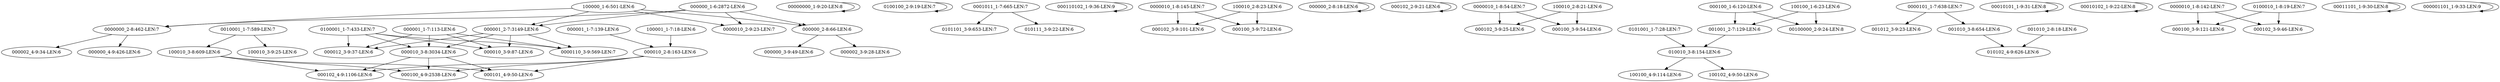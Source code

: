 digraph G {
    "100000_1-6:501-LEN:6" -> "0000000_2-8:462-LEN:7";
    "100000_1-6:501-LEN:6" -> "0000010_2-9:23-LEN:7";
    "100000_1-6:501-LEN:6" -> "000001_2-7:3149-LEN:6";
    "100000_1-6:501-LEN:6" -> "000000_2-8:66-LEN:6";
    "000000_1-6:2872-LEN:6" -> "0000000_2-8:462-LEN:7";
    "000000_1-6:2872-LEN:6" -> "0000010_2-9:23-LEN:7";
    "000000_1-6:2872-LEN:6" -> "000001_2-7:3149-LEN:6";
    "000000_1-6:2872-LEN:6" -> "000000_2-8:66-LEN:6";
    "00000000_1-9:20-LEN:8" -> "00000000_1-9:20-LEN:8";
    "0100100_2-9:19-LEN:7" -> "0100100_2-9:19-LEN:7";
    "0000000_2-8:462-LEN:7" -> "000002_4-9:34-LEN:6";
    "0000000_2-8:462-LEN:7" -> "000000_4-9:426-LEN:6";
    "0001011_1-7:665-LEN:7" -> "0101101_3-9:653-LEN:7";
    "0001011_1-7:665-LEN:7" -> "010111_3-9:22-LEN:6";
    "000001_1-7:113-LEN:6" -> "0000110_3-9:569-LEN:7";
    "000001_1-7:113-LEN:6" -> "000012_3-9:37-LEN:6";
    "000001_1-7:113-LEN:6" -> "000010_3-8:3034-LEN:6";
    "000001_1-7:113-LEN:6" -> "000010_3-9:87-LEN:6";
    "000110102_1-9:36-LEN:9" -> "000110102_1-9:36-LEN:9";
    "0000010_1-8:145-LEN:7" -> "000102_3-9:101-LEN:6";
    "0000010_1-8:145-LEN:7" -> "000100_3-9:72-LEN:6";
    "000000_2-8:18-LEN:6" -> "000000_2-8:18-LEN:6";
    "000102_2-9:21-LEN:6" -> "000102_2-9:21-LEN:6";
    "0000010_1-8:54-LEN:7" -> "000102_3-9:25-LEN:6";
    "0000010_1-8:54-LEN:7" -> "000100_3-9:54-LEN:6";
    "100010_2-8:23-LEN:6" -> "000102_3-9:101-LEN:6";
    "100010_2-8:23-LEN:6" -> "000100_3-9:72-LEN:6";
    "0101001_1-7:28-LEN:7" -> "010010_3-8:154-LEN:6";
    "000100_1-6:120-LEN:6" -> "001001_2-7:129-LEN:6";
    "000100_1-6:120-LEN:6" -> "00100000_2-9:24-LEN:8";
    "100010_3-8:609-LEN:6" -> "000102_4-9:1106-LEN:6";
    "100010_3-8:609-LEN:6" -> "000100_4-9:2538-LEN:6";
    "100010_3-8:609-LEN:6" -> "000101_4-9:50-LEN:6";
    "0000101_1-7:638-LEN:7" -> "001012_3-9:23-LEN:6";
    "0000101_1-7:638-LEN:7" -> "001010_3-8:654-LEN:6";
    "00010101_1-9:31-LEN:8" -> "00010101_1-9:31-LEN:8";
    "000001_2-7:3149-LEN:6" -> "0000110_3-9:569-LEN:7";
    "000001_2-7:3149-LEN:6" -> "000012_3-9:37-LEN:6";
    "000001_2-7:3149-LEN:6" -> "000010_3-8:3034-LEN:6";
    "000001_2-7:3149-LEN:6" -> "000010_3-9:87-LEN:6";
    "001001_2-7:129-LEN:6" -> "010010_3-8:154-LEN:6";
    "010010_3-8:154-LEN:6" -> "100100_4-9:114-LEN:6";
    "010010_3-8:154-LEN:6" -> "100102_4-9:50-LEN:6";
    "00010102_1-9:22-LEN:8" -> "00010102_1-9:22-LEN:8";
    "001010_2-8:18-LEN:6" -> "010102_4-9:626-LEN:6";
    "000000_2-8:66-LEN:6" -> "000000_3-9:49-LEN:6";
    "000000_2-8:66-LEN:6" -> "000002_3-9:28-LEN:6";
    "000010_3-8:3034-LEN:6" -> "000102_4-9:1106-LEN:6";
    "000010_3-8:3034-LEN:6" -> "000100_4-9:2538-LEN:6";
    "000010_3-8:3034-LEN:6" -> "000101_4-9:50-LEN:6";
    "100010_2-8:21-LEN:6" -> "000102_3-9:25-LEN:6";
    "100010_2-8:21-LEN:6" -> "000100_3-9:54-LEN:6";
    "100100_1-6:23-LEN:6" -> "001001_2-7:129-LEN:6";
    "100100_1-6:23-LEN:6" -> "00100000_2-9:24-LEN:8";
    "000010_2-8:163-LEN:6" -> "000102_4-9:1106-LEN:6";
    "000010_2-8:163-LEN:6" -> "000100_4-9:2538-LEN:6";
    "000010_2-8:163-LEN:6" -> "000101_4-9:50-LEN:6";
    "0100001_1-7:433-LEN:7" -> "0000110_3-9:569-LEN:7";
    "0100001_1-7:433-LEN:7" -> "000012_3-9:37-LEN:6";
    "0100001_1-7:433-LEN:7" -> "000010_3-8:3034-LEN:6";
    "0100001_1-7:433-LEN:7" -> "000010_3-9:87-LEN:6";
    "0000010_1-8:142-LEN:7" -> "000100_3-9:121-LEN:6";
    "0000010_1-8:142-LEN:7" -> "000102_3-9:46-LEN:6";
    "00011101_1-9:30-LEN:8" -> "00011101_1-9:30-LEN:8";
    "0010001_1-7:589-LEN:7" -> "100010_3-8:609-LEN:6";
    "0010001_1-7:589-LEN:7" -> "100010_3-9:25-LEN:6";
    "000001101_1-9:33-LEN:9" -> "000001101_1-9:33-LEN:9";
    "0100010_1-8:19-LEN:7" -> "000100_3-9:121-LEN:6";
    "0100010_1-8:19-LEN:7" -> "000102_3-9:46-LEN:6";
    "001010_3-8:654-LEN:6" -> "010102_4-9:626-LEN:6";
    "100001_1-7:18-LEN:6" -> "000010_2-8:163-LEN:6";
    "000001_1-7:139-LEN:6" -> "000010_2-8:163-LEN:6";
}
